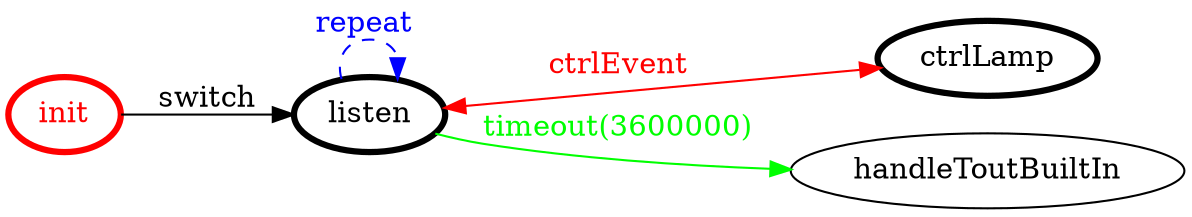/*
*
* A GraphViz DOT FSM description 
* Please use a GraphViz visualizer (like http://www.webgraphviz.com)
*  
*/

digraph finite_state_machine {
	rankdir=LR
	size="8,5"
	
	init [ color = red ][ fontcolor = red ][ penwidth = 3 ]
	ctrlLamp [ color = black ][ fontcolor = black ][ penwidth = 3 ]
	listen [ color = black ][ fontcolor = black ][ penwidth = 3 ]
	
	listen -> listen [ label = "repeat "][ style = dashed ][ color = blue ][ fontcolor = blue ]
	init -> listen [ label = "switch" ][ color = black ][ fontcolor = black ]
	listen -> ctrlLamp [ label = "ctrlEvent" ][ color = red ][ fontcolor = red ][ dir = both ]
	listen -> handleToutBuiltIn [ label = "timeout(3600000)" ][ color = green ][ fontcolor = green ]
}

